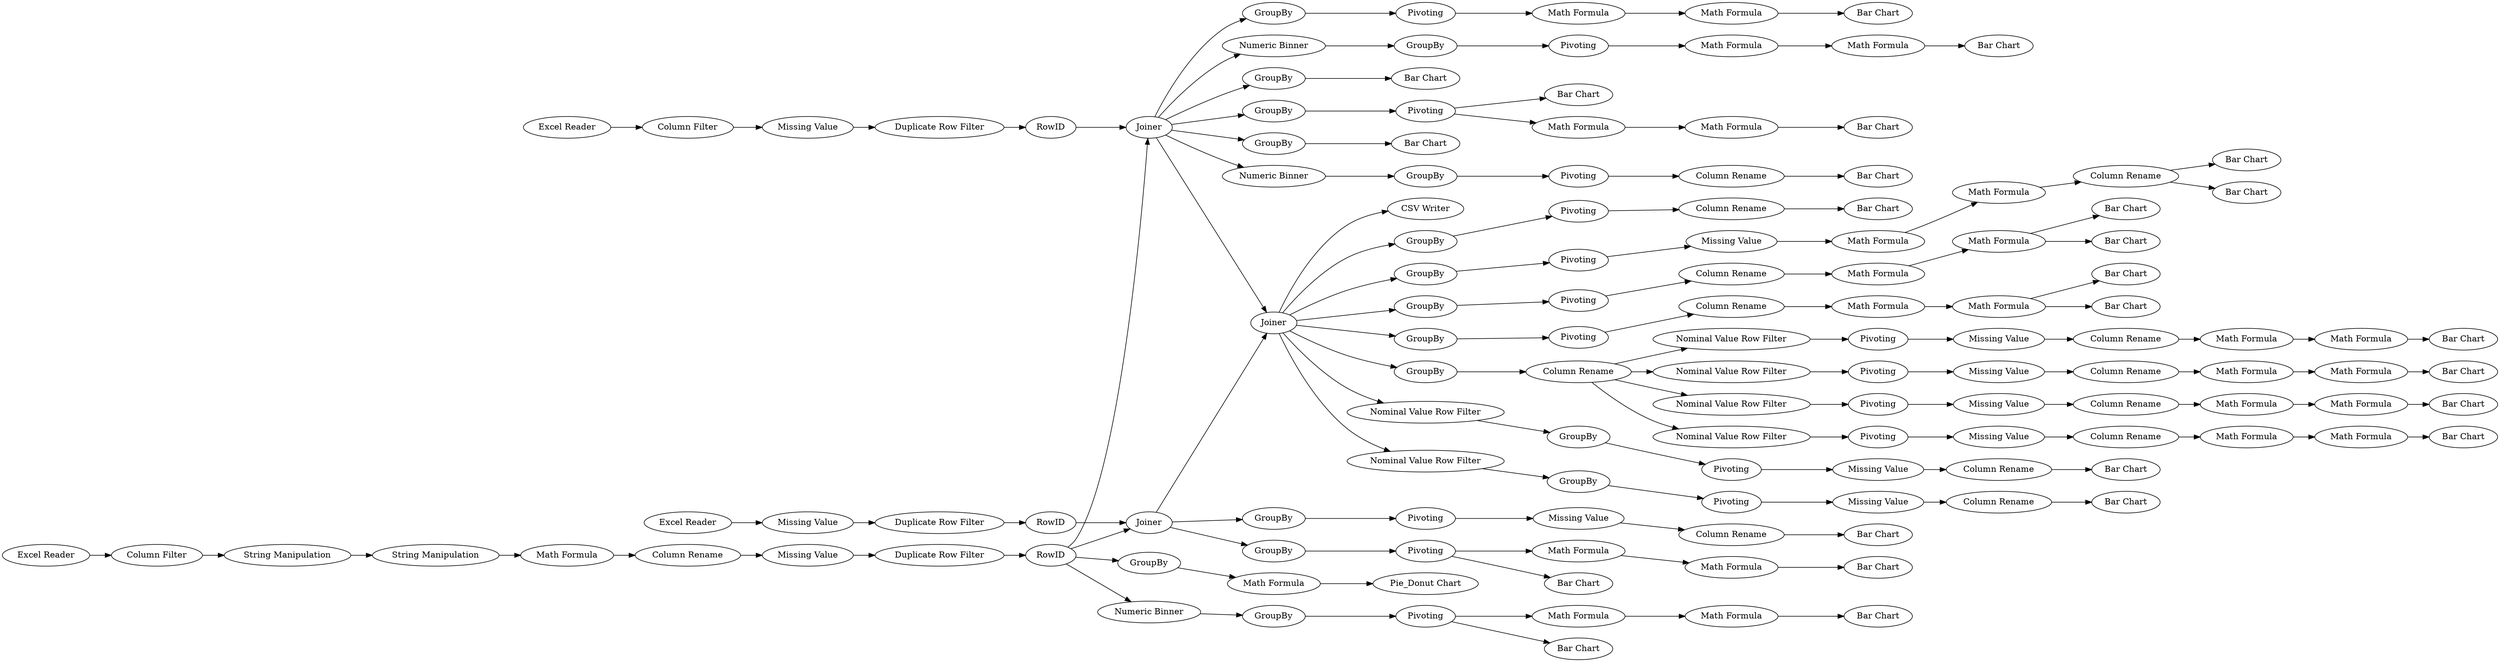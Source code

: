 digraph {
	1 [label="Excel Reader"]
	2 [label="Excel Reader"]
	3 [label="Excel Reader"]
	10 [label="Missing Value"]
	11 [label="Missing Value"]
	12 [label="Missing Value"]
	16 [label="Duplicate Row Filter"]
	18 [label=GroupBy]
	21 [label="String Manipulation"]
	22 [label="Math Formula"]
	24 [label="Numeric Binner"]
	25 [label="String Manipulation"]
	26 [label=GroupBy]
	27 [label="Bar Chart"]
	28 [label=Pivoting]
	30 [label="Math Formula"]
	31 [label="Math Formula"]
	32 [label="Bar Chart"]
	33 [label="Column Filter"]
	34 [label="Column Rename"]
	35 [label="Column Filter"]
	36 [label=GroupBy]
	37 [label=Joiner]
	41 [label="Duplicate Row Filter"]
	42 [label="Duplicate Row Filter"]
	43 [label=RowID]
	44 [label=RowID]
	45 [label=RowID]
	46 [label=Pivoting]
	47 [label="Bar Chart"]
	48 [label="Math Formula"]
	49 [label="Math Formula"]
	50 [label="Bar Chart"]
	51 [label=Pivoting]
	52 [label=GroupBy]
	53 [label=Joiner]
	54 [label="Bar Chart"]
	55 [label="Math Formula"]
	56 [label="Math Formula"]
	57 [label="Bar Chart"]
	59 [label=GroupBy]
	60 [label="Bar Chart"]
	61 [label=Pivoting]
	62 [label="Missing Value"]
	63 [label=Joiner]
	64 [label=GroupBy]
	65 [label=Pivoting]
	66 [label="Bar Chart"]
	67 [label=GroupBy]
	68 [label="Bar Chart"]
	69 [label="Numeric Binner"]
	70 [label=GroupBy]
	71 [label=Pivoting]
	72 [label="Bar Chart"]
	73 [label="Column Rename"]
	74 [label="Column Rename"]
	75 [label="Column Rename"]
	76 [label=GroupBy]
	77 [label=Pivoting]
	78 [label="Bar Chart"]
	79 [label="Numeric Binner"]
	80 [label=GroupBy]
	81 [label="Bar Chart"]
	82 [label=GroupBy]
	83 [label=Pivoting]
	84 [label="Bar Chart"]
	85 [label="Math Formula"]
	86 [label="Math Formula"]
	87 [label=GroupBy]
	88 [label="Math Formula"]
	89 [label="Math Formula"]
	90 [label=Pivoting]
	91 [label="Missing Value"]
	92 [label="Bar Chart"]
	93 [label="Bar Chart"]
	94 [label="Column Rename"]
	96 [label=Pivoting]
	98 [label="Bar Chart"]
	99 [label="Bar Chart"]
	101 [label=GroupBy]
	103 [label="Math Formula"]
	104 [label=Pivoting]
	106 [label="Bar Chart"]
	107 [label="Bar Chart"]
	108 [label="Column Rename"]
	109 [label=GroupBy]
	110 [label="Math Formula"]
	111 [label="Column Rename"]
	112 [label="Math Formula"]
	113 [label="Math Formula"]
	121 [label=GroupBy]
	123 [label="Nominal Value Row Filter"]
	124 [label="Column Rename"]
	125 [label=Pivoting]
	126 [label="Missing Value"]
	127 [label="Bar Chart"]
	128 [label="Column Rename"]
	129 [label="Math Formula"]
	130 [label="Math Formula"]
	131 [label="Nominal Value Row Filter"]
	132 [label=Pivoting]
	133 [label="Bar Chart"]
	134 [label="Missing Value"]
	135 [label="Math Formula"]
	136 [label="Column Rename"]
	137 [label="Math Formula"]
	138 [label=Pivoting]
	139 [label="Nominal Value Row Filter"]
	140 [label="Missing Value"]
	141 [label="Bar Chart"]
	142 [label="Column Rename"]
	143 [label="Math Formula"]
	144 [label="Math Formula"]
	145 [label=Pivoting]
	146 [label="Nominal Value Row Filter"]
	147 [label="Missing Value"]
	148 [label="Bar Chart"]
	149 [label="Column Rename"]
	150 [label="Math Formula"]
	151 [label="Math Formula"]
	160 [label="Missing Value"]
	162 [label=GroupBy]
	163 [label=Pivoting]
	164 [label="Bar Chart"]
	165 [label="Column Rename"]
	166 [label="Nominal Value Row Filter"]
	167 [label="Nominal Value Row Filter"]
	170 [label=Pivoting]
	171 [label=GroupBy]
	172 [label="Column Rename"]
	173 [label="Bar Chart"]
	174 [label="Missing Value"]
	176 [label="CSV Writer"]
	177 [label="Math Formula"]
	178 [label="Math Formula"]
	179 [label="Pie_Donut Chart"]
	180 [label="Math Formula"]
	1 -> 35
	2 -> 11
	3 -> 33
	10 -> 16
	11 -> 41
	12 -> 42
	16 -> 44
	18 -> 180
	21 -> 25
	22 -> 34
	24 -> 26
	25 -> 22
	26 -> 28
	28 -> 30
	28 -> 27
	30 -> 31
	31 -> 32
	33 -> 21
	34 -> 12
	35 -> 10
	36 -> 46
	37 -> 36
	37 -> 63
	37 -> 69
	37 -> 67
	37 -> 76
	37 -> 79
	37 -> 80
	41 -> 43
	42 -> 45
	43 -> 53
	44 -> 37
	45 -> 37
	45 -> 53
	45 -> 24
	45 -> 18
	46 -> 47
	46 -> 48
	48 -> 49
	49 -> 50
	51 -> 55
	51 -> 54
	52 -> 51
	53 -> 52
	53 -> 63
	53 -> 59
	55 -> 56
	56 -> 57
	59 -> 61
	61 -> 62
	62 -> 74
	63 -> 121
	63 -> 109
	63 -> 101
	63 -> 87
	63 -> 64
	63 -> 176
	63 -> 167
	63 -> 166
	64 -> 65
	65 -> 75
	67 -> 68
	69 -> 70
	70 -> 71
	71 -> 73
	73 -> 72
	74 -> 60
	75 -> 66
	76 -> 77
	77 -> 177
	79 -> 82
	80 -> 81
	82 -> 83
	83 -> 85
	85 -> 86
	86 -> 84
	87 -> 90
	88 -> 94
	89 -> 88
	90 -> 91
	91 -> 89
	94 -> 92
	94 -> 93
	96 -> 111
	101 -> 96
	103 -> 110
	104 -> 108
	108 -> 103
	109 -> 104
	110 -> 106
	110 -> 107
	111 -> 112
	112 -> 113
	113 -> 99
	113 -> 98
	121 -> 124
	123 -> 125
	124 -> 123
	124 -> 146
	124 -> 139
	124 -> 131
	125 -> 126
	126 -> 128
	128 -> 130
	129 -> 127
	130 -> 129
	131 -> 132
	132 -> 134
	134 -> 136
	135 -> 133
	136 -> 137
	137 -> 135
	138 -> 140
	139 -> 138
	140 -> 142
	142 -> 144
	143 -> 141
	144 -> 143
	145 -> 147
	146 -> 145
	147 -> 149
	149 -> 151
	150 -> 148
	151 -> 150
	160 -> 165
	162 -> 163
	163 -> 160
	165 -> 164
	166 -> 171
	167 -> 162
	170 -> 174
	171 -> 170
	172 -> 173
	174 -> 172
	177 -> 178
	178 -> 78
	180 -> 179
	rankdir=LR
}
